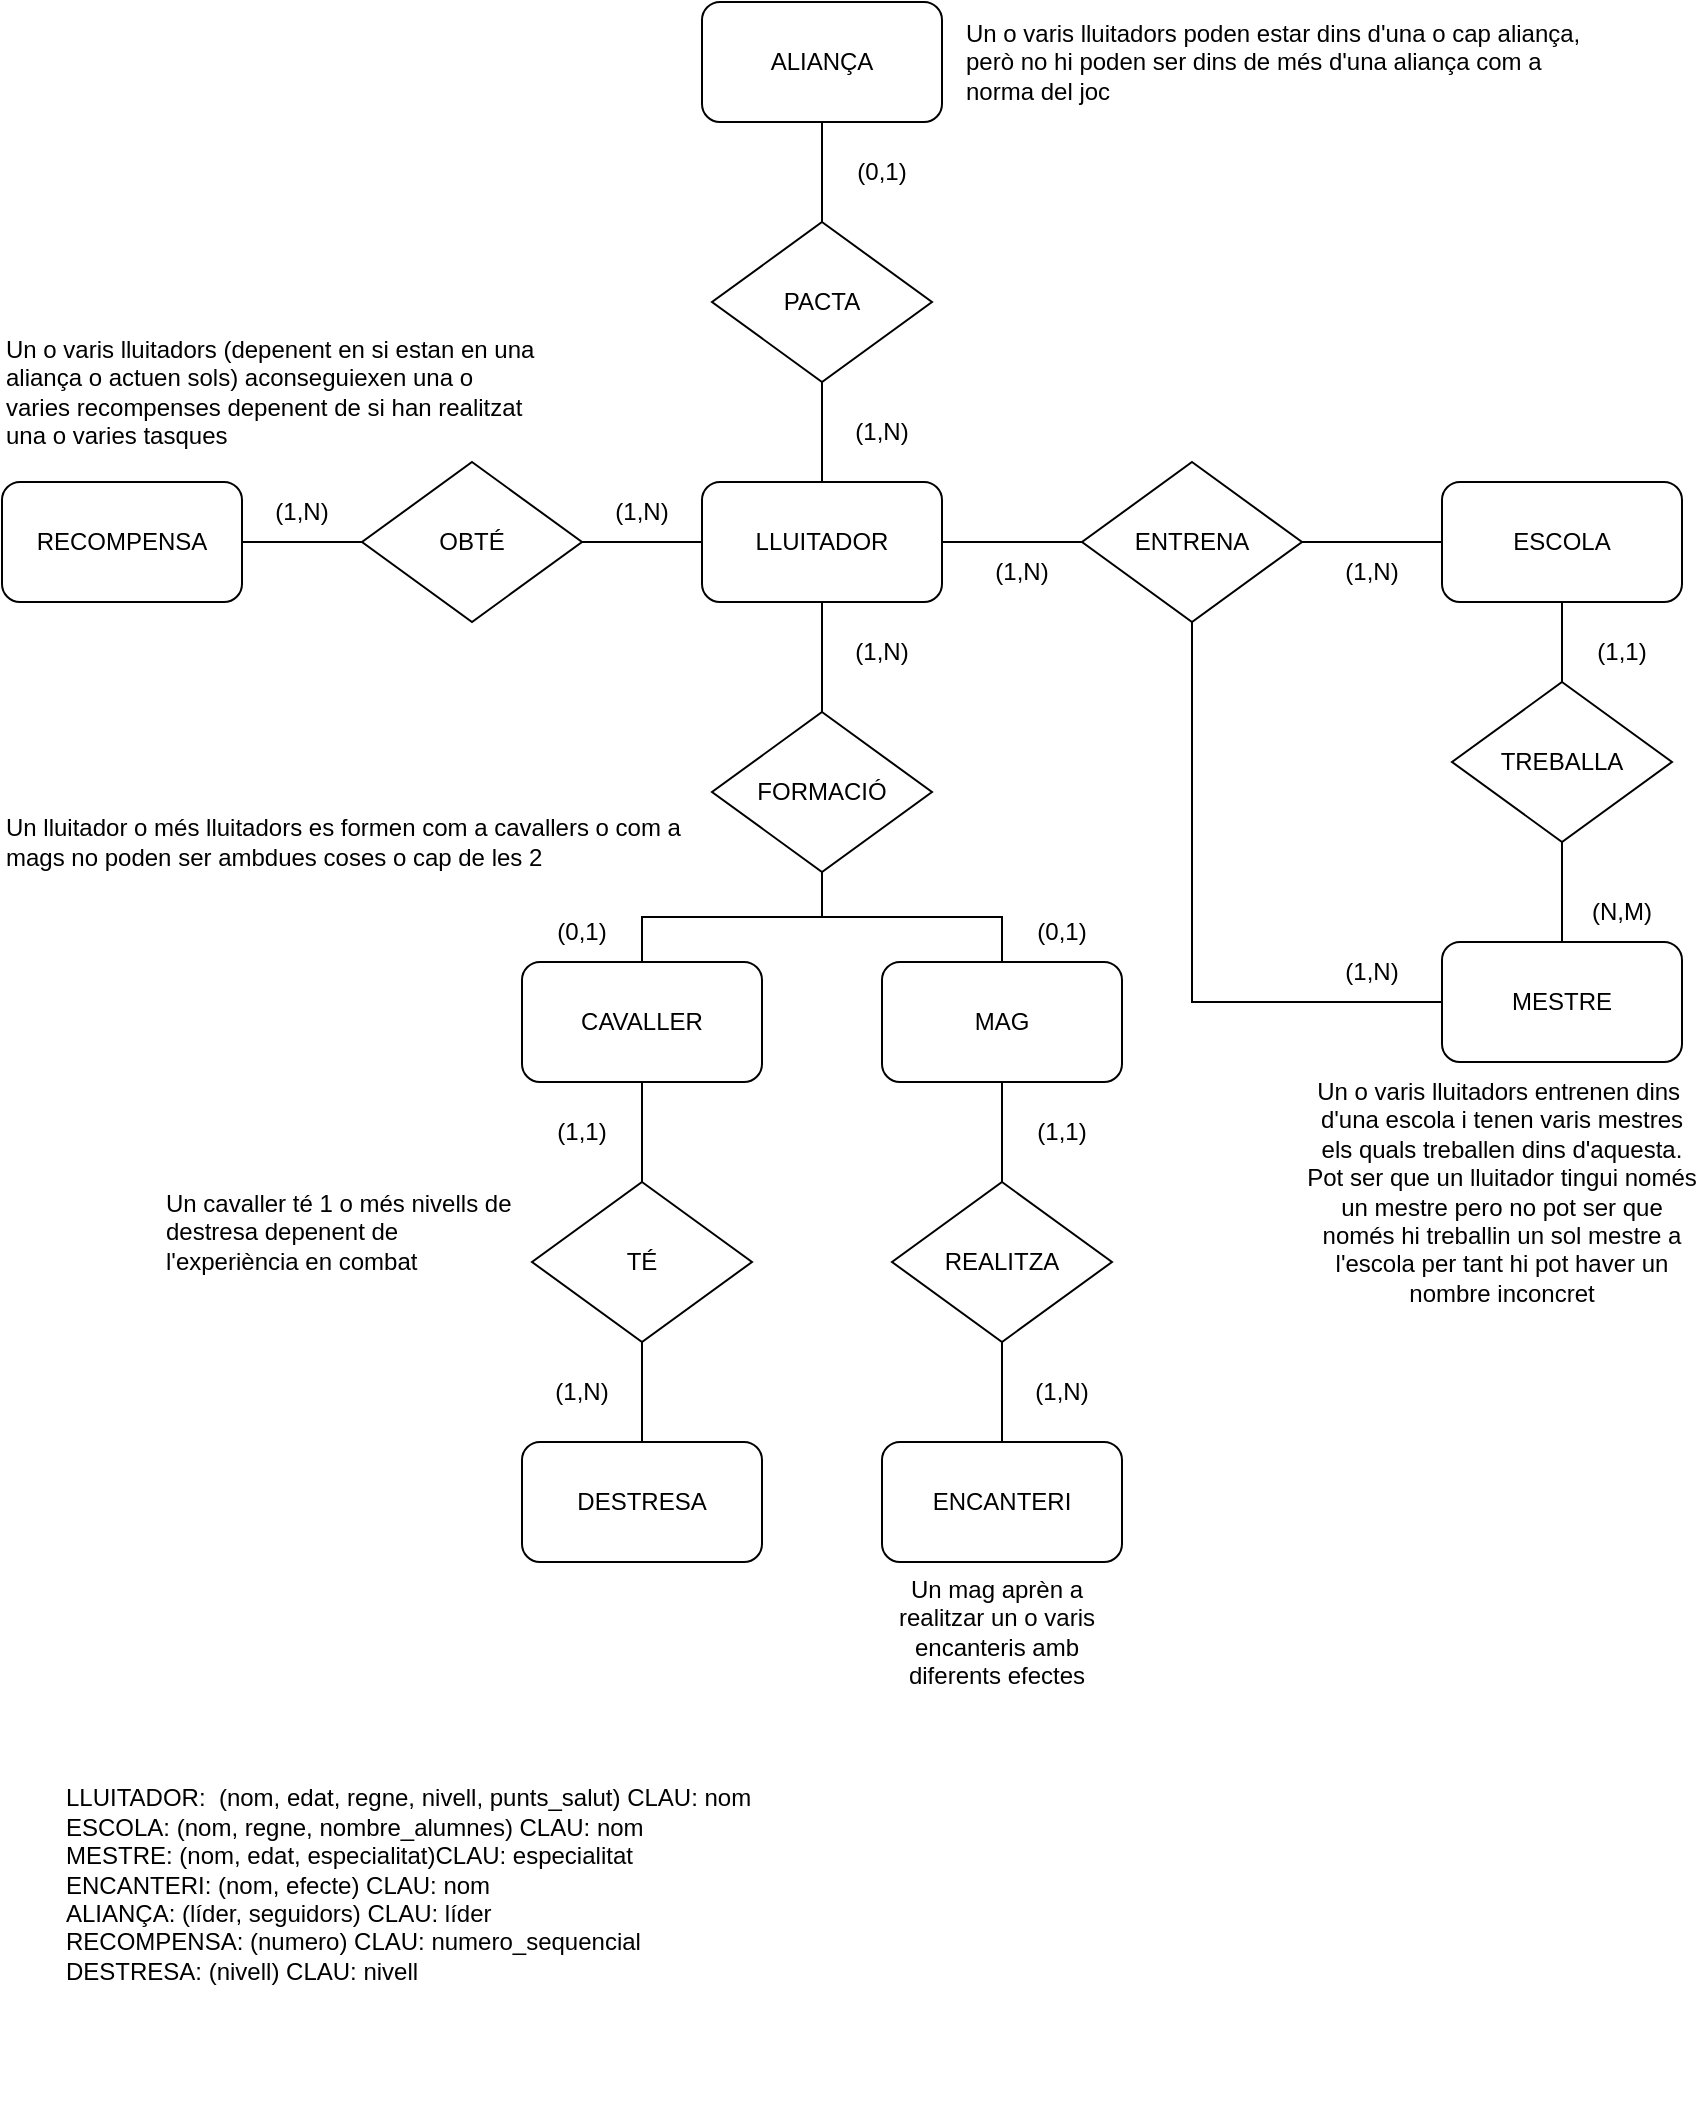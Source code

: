 <mxfile version="15.4.0" type="device"><diagram id="R2lEEEUBdFMjLlhIrx00" name="Page-1"><mxGraphModel dx="1022" dy="537" grid="1" gridSize="10" guides="1" tooltips="1" connect="1" arrows="1" fold="1" page="1" pageScale="1" pageWidth="850" pageHeight="1100" math="0" shadow="0" extFonts="Permanent Marker^https://fonts.googleapis.com/css?family=Permanent+Marker"><root><mxCell id="0"/><mxCell id="1" parent="0"/><mxCell id="PRUuT6cnqHs2z-2XOzg8-1" value="LLUITADOR" style="rounded=1;whiteSpace=wrap;html=1;" vertex="1" parent="1"><mxGeometry x="350" y="260" width="120" height="60" as="geometry"/></mxCell><mxCell id="PRUuT6cnqHs2z-2XOzg8-2" value="ENTRENA" style="rhombus;whiteSpace=wrap;html=1;" vertex="1" parent="1"><mxGeometry x="540" y="250" width="110" height="80" as="geometry"/></mxCell><mxCell id="PRUuT6cnqHs2z-2XOzg8-3" value="ESCOLA" style="rounded=1;whiteSpace=wrap;html=1;" vertex="1" parent="1"><mxGeometry x="720" y="260" width="120" height="60" as="geometry"/></mxCell><mxCell id="PRUuT6cnqHs2z-2XOzg8-4" value="" style="endArrow=none;html=1;rounded=0;edgeStyle=orthogonalEdgeStyle;exitX=1;exitY=0.5;exitDx=0;exitDy=0;entryX=0;entryY=0.5;entryDx=0;entryDy=0;" edge="1" parent="1" source="PRUuT6cnqHs2z-2XOzg8-1" target="PRUuT6cnqHs2z-2XOzg8-2"><mxGeometry relative="1" as="geometry"><mxPoint x="640" y="330" as="sourcePoint"/><mxPoint x="520" y="290" as="targetPoint"/></mxGeometry></mxCell><mxCell id="PRUuT6cnqHs2z-2XOzg8-5" value="" style="endArrow=none;html=1;rounded=0;edgeStyle=orthogonalEdgeStyle;exitX=1;exitY=0.5;exitDx=0;exitDy=0;entryX=0;entryY=0.5;entryDx=0;entryDy=0;" edge="1" parent="1" source="PRUuT6cnqHs2z-2XOzg8-2" target="PRUuT6cnqHs2z-2XOzg8-3"><mxGeometry relative="1" as="geometry"><mxPoint x="640" y="330" as="sourcePoint"/><mxPoint x="800" y="330" as="targetPoint"/></mxGeometry></mxCell><mxCell id="PRUuT6cnqHs2z-2XOzg8-6" value="LLUITADOR:&amp;nbsp; (nom, edat, regne, nivell, punts_salut) CLAU: nom&lt;br&gt;ESCOLA: (nom, regne, nombre_alumnes) CLAU: nom&lt;br&gt;MESTRE: (nom, edat, especialitat)CLAU: especialitat&lt;br&gt;ENCANTERI: (nom, efecte) CLAU: nom&lt;br&gt;ALIANÇA: (líder, seguidors) CLAU: líder&lt;br&gt;RECOMPENSA: (numero) CLAU: numero_sequencial&lt;br&gt;DESTRESA: (nivell) CLAU: nivell&lt;br&gt;&lt;br&gt;&lt;br&gt;&lt;br&gt;&amp;nbsp;" style="text;html=1;strokeColor=none;fillColor=none;align=left;verticalAlign=middle;whiteSpace=wrap;rounded=0;" vertex="1" parent="1"><mxGeometry x="30" y="900" width="370" height="180" as="geometry"/></mxCell><mxCell id="PRUuT6cnqHs2z-2XOzg8-7" value="MESTRE" style="rounded=1;whiteSpace=wrap;html=1;" vertex="1" parent="1"><mxGeometry x="720" y="490" width="120" height="60" as="geometry"/></mxCell><mxCell id="PRUuT6cnqHs2z-2XOzg8-9" value="" style="endArrow=none;html=1;rounded=0;edgeStyle=orthogonalEdgeStyle;exitX=0.5;exitY=1;exitDx=0;exitDy=0;entryX=0;entryY=0.5;entryDx=0;entryDy=0;" edge="1" parent="1" source="PRUuT6cnqHs2z-2XOzg8-2" target="PRUuT6cnqHs2z-2XOzg8-7"><mxGeometry relative="1" as="geometry"><mxPoint x="700" y="300" as="sourcePoint"/><mxPoint x="860" y="300" as="targetPoint"/></mxGeometry></mxCell><mxCell id="PRUuT6cnqHs2z-2XOzg8-10" value="(1,N)" style="text;html=1;strokeColor=none;fillColor=none;align=center;verticalAlign=middle;whiteSpace=wrap;rounded=0;" vertex="1" parent="1"><mxGeometry x="480" y="290" width="60" height="30" as="geometry"/></mxCell><mxCell id="PRUuT6cnqHs2z-2XOzg8-11" value="(1,N)" style="text;html=1;strokeColor=none;fillColor=none;align=center;verticalAlign=middle;whiteSpace=wrap;rounded=0;" vertex="1" parent="1"><mxGeometry x="655" y="290" width="60" height="30" as="geometry"/></mxCell><mxCell id="PRUuT6cnqHs2z-2XOzg8-12" value="(1,N)" style="text;html=1;strokeColor=none;fillColor=none;align=center;verticalAlign=middle;whiteSpace=wrap;rounded=0;" vertex="1" parent="1"><mxGeometry x="655" y="490" width="60" height="30" as="geometry"/></mxCell><mxCell id="PRUuT6cnqHs2z-2XOzg8-13" value="FORMACIÓ" style="rhombus;whiteSpace=wrap;html=1;" vertex="1" parent="1"><mxGeometry x="355" y="375" width="110" height="80" as="geometry"/></mxCell><mxCell id="PRUuT6cnqHs2z-2XOzg8-14" value="CAVALLER" style="rounded=1;whiteSpace=wrap;html=1;" vertex="1" parent="1"><mxGeometry x="260" y="500" width="120" height="60" as="geometry"/></mxCell><mxCell id="PRUuT6cnqHs2z-2XOzg8-15" value="MAG" style="rounded=1;whiteSpace=wrap;html=1;" vertex="1" parent="1"><mxGeometry x="440" y="500" width="120" height="60" as="geometry"/></mxCell><mxCell id="PRUuT6cnqHs2z-2XOzg8-16" value="" style="endArrow=none;html=1;rounded=0;edgeStyle=orthogonalEdgeStyle;exitX=0.5;exitY=1;exitDx=0;exitDy=0;entryX=0.5;entryY=0;entryDx=0;entryDy=0;" edge="1" parent="1" source="PRUuT6cnqHs2z-2XOzg8-1" target="PRUuT6cnqHs2z-2XOzg8-13"><mxGeometry relative="1" as="geometry"><mxPoint x="600" y="500" as="sourcePoint"/><mxPoint x="760" y="500" as="targetPoint"/></mxGeometry></mxCell><mxCell id="PRUuT6cnqHs2z-2XOzg8-17" value="" style="endArrow=none;html=1;rounded=0;edgeStyle=orthogonalEdgeStyle;exitX=0.5;exitY=0;exitDx=0;exitDy=0;entryX=0.5;entryY=1;entryDx=0;entryDy=0;" edge="1" parent="1" source="PRUuT6cnqHs2z-2XOzg8-14" target="PRUuT6cnqHs2z-2XOzg8-13"><mxGeometry relative="1" as="geometry"><mxPoint x="600" y="500" as="sourcePoint"/><mxPoint x="760" y="500" as="targetPoint"/></mxGeometry></mxCell><mxCell id="PRUuT6cnqHs2z-2XOzg8-18" value="" style="endArrow=none;html=1;rounded=0;edgeStyle=orthogonalEdgeStyle;exitX=0.5;exitY=1;exitDx=0;exitDy=0;entryX=0.5;entryY=0;entryDx=0;entryDy=0;" edge="1" parent="1" source="PRUuT6cnqHs2z-2XOzg8-13" target="PRUuT6cnqHs2z-2XOzg8-15"><mxGeometry relative="1" as="geometry"><mxPoint x="600" y="500" as="sourcePoint"/><mxPoint x="760" y="500" as="targetPoint"/></mxGeometry></mxCell><mxCell id="PRUuT6cnqHs2z-2XOzg8-19" value="(1,N)" style="text;html=1;strokeColor=none;fillColor=none;align=center;verticalAlign=middle;whiteSpace=wrap;rounded=0;" vertex="1" parent="1"><mxGeometry x="410" y="330" width="60" height="30" as="geometry"/></mxCell><mxCell id="PRUuT6cnqHs2z-2XOzg8-20" value="(0,1)" style="text;html=1;strokeColor=none;fillColor=none;align=center;verticalAlign=middle;whiteSpace=wrap;rounded=0;" vertex="1" parent="1"><mxGeometry x="260" y="470" width="60" height="30" as="geometry"/></mxCell><mxCell id="PRUuT6cnqHs2z-2XOzg8-21" value="(0,1)" style="text;html=1;strokeColor=none;fillColor=none;align=center;verticalAlign=middle;whiteSpace=wrap;rounded=0;" vertex="1" parent="1"><mxGeometry x="500" y="470" width="60" height="30" as="geometry"/></mxCell><mxCell id="PRUuT6cnqHs2z-2XOzg8-22" value="ENCANTERI" style="rounded=1;whiteSpace=wrap;html=1;" vertex="1" parent="1"><mxGeometry x="440" y="740" width="120" height="60" as="geometry"/></mxCell><mxCell id="PRUuT6cnqHs2z-2XOzg8-24" value="REALITZA" style="rhombus;whiteSpace=wrap;html=1;" vertex="1" parent="1"><mxGeometry x="445" y="610" width="110" height="80" as="geometry"/></mxCell><mxCell id="PRUuT6cnqHs2z-2XOzg8-25" value="" style="endArrow=none;html=1;rounded=0;edgeStyle=orthogonalEdgeStyle;exitX=0.5;exitY=1;exitDx=0;exitDy=0;entryX=0.5;entryY=0;entryDx=0;entryDy=0;" edge="1" parent="1" source="PRUuT6cnqHs2z-2XOzg8-15" target="PRUuT6cnqHs2z-2XOzg8-24"><mxGeometry relative="1" as="geometry"><mxPoint x="620" y="730" as="sourcePoint"/><mxPoint x="780" y="730" as="targetPoint"/></mxGeometry></mxCell><mxCell id="PRUuT6cnqHs2z-2XOzg8-26" value="" style="endArrow=none;html=1;rounded=0;edgeStyle=orthogonalEdgeStyle;exitX=0.5;exitY=1;exitDx=0;exitDy=0;entryX=0.5;entryY=0;entryDx=0;entryDy=0;" edge="1" parent="1" source="PRUuT6cnqHs2z-2XOzg8-24" target="PRUuT6cnqHs2z-2XOzg8-22"><mxGeometry relative="1" as="geometry"><mxPoint x="620" y="730" as="sourcePoint"/><mxPoint x="780" y="730" as="targetPoint"/></mxGeometry></mxCell><mxCell id="PRUuT6cnqHs2z-2XOzg8-27" value="PACTA" style="rhombus;whiteSpace=wrap;html=1;" vertex="1" parent="1"><mxGeometry x="355" y="130" width="110" height="80" as="geometry"/></mxCell><mxCell id="PRUuT6cnqHs2z-2XOzg8-28" value="ALIANÇA" style="rounded=1;whiteSpace=wrap;html=1;" vertex="1" parent="1"><mxGeometry x="350" y="20" width="120" height="60" as="geometry"/></mxCell><mxCell id="PRUuT6cnqHs2z-2XOzg8-29" value="" style="endArrow=none;html=1;rounded=0;edgeStyle=orthogonalEdgeStyle;exitX=0.5;exitY=1;exitDx=0;exitDy=0;entryX=0.5;entryY=0;entryDx=0;entryDy=0;" edge="1" parent="1" source="PRUuT6cnqHs2z-2XOzg8-28" target="PRUuT6cnqHs2z-2XOzg8-27"><mxGeometry relative="1" as="geometry"><mxPoint x="530" y="250" as="sourcePoint"/><mxPoint x="410" y="140" as="targetPoint"/></mxGeometry></mxCell><mxCell id="PRUuT6cnqHs2z-2XOzg8-30" value="" style="endArrow=none;html=1;rounded=0;edgeStyle=orthogonalEdgeStyle;exitX=0.5;exitY=1;exitDx=0;exitDy=0;entryX=0.5;entryY=0;entryDx=0;entryDy=0;" edge="1" parent="1" source="PRUuT6cnqHs2z-2XOzg8-27" target="PRUuT6cnqHs2z-2XOzg8-1"><mxGeometry relative="1" as="geometry"><mxPoint x="530" y="250" as="sourcePoint"/><mxPoint x="690" y="250" as="targetPoint"/></mxGeometry></mxCell><mxCell id="PRUuT6cnqHs2z-2XOzg8-31" value="OBTÉ" style="rhombus;whiteSpace=wrap;html=1;" vertex="1" parent="1"><mxGeometry x="180" y="250" width="110" height="80" as="geometry"/></mxCell><mxCell id="PRUuT6cnqHs2z-2XOzg8-32" value="RECOMPENSA" style="rounded=1;whiteSpace=wrap;html=1;" vertex="1" parent="1"><mxGeometry y="260" width="120" height="60" as="geometry"/></mxCell><mxCell id="PRUuT6cnqHs2z-2XOzg8-33" value="" style="endArrow=none;html=1;rounded=0;edgeStyle=orthogonalEdgeStyle;exitX=1;exitY=0.5;exitDx=0;exitDy=0;entryX=0;entryY=0.5;entryDx=0;entryDy=0;" edge="1" parent="1" source="PRUuT6cnqHs2z-2XOzg8-32" target="PRUuT6cnqHs2z-2XOzg8-31"><mxGeometry relative="1" as="geometry"><mxPoint x="390" y="260" as="sourcePoint"/><mxPoint x="550" y="260" as="targetPoint"/></mxGeometry></mxCell><mxCell id="PRUuT6cnqHs2z-2XOzg8-34" value="" style="endArrow=none;html=1;rounded=0;edgeStyle=orthogonalEdgeStyle;exitX=1;exitY=0.5;exitDx=0;exitDy=0;entryX=0;entryY=0.5;entryDx=0;entryDy=0;" edge="1" parent="1" source="PRUuT6cnqHs2z-2XOzg8-31" target="PRUuT6cnqHs2z-2XOzg8-1"><mxGeometry relative="1" as="geometry"><mxPoint x="390" y="260" as="sourcePoint"/><mxPoint x="550" y="260" as="targetPoint"/></mxGeometry></mxCell><mxCell id="PRUuT6cnqHs2z-2XOzg8-35" value="(1,1)" style="text;html=1;strokeColor=none;fillColor=none;align=center;verticalAlign=middle;whiteSpace=wrap;rounded=0;" vertex="1" parent="1"><mxGeometry x="500" y="570" width="60" height="30" as="geometry"/></mxCell><mxCell id="PRUuT6cnqHs2z-2XOzg8-36" value="(1,N)" style="text;html=1;strokeColor=none;fillColor=none;align=center;verticalAlign=middle;whiteSpace=wrap;rounded=0;" vertex="1" parent="1"><mxGeometry x="500" y="700" width="60" height="30" as="geometry"/></mxCell><mxCell id="PRUuT6cnqHs2z-2XOzg8-37" value="(1,N)" style="text;html=1;strokeColor=none;fillColor=none;align=center;verticalAlign=middle;whiteSpace=wrap;rounded=0;" vertex="1" parent="1"><mxGeometry x="120" y="260" width="60" height="30" as="geometry"/></mxCell><mxCell id="PRUuT6cnqHs2z-2XOzg8-38" value="(1,N)" style="text;html=1;strokeColor=none;fillColor=none;align=center;verticalAlign=middle;whiteSpace=wrap;rounded=0;" vertex="1" parent="1"><mxGeometry x="290" y="260" width="60" height="30" as="geometry"/></mxCell><mxCell id="PRUuT6cnqHs2z-2XOzg8-39" value="(0,1)" style="text;html=1;strokeColor=none;fillColor=none;align=center;verticalAlign=middle;whiteSpace=wrap;rounded=0;" vertex="1" parent="1"><mxGeometry x="410" y="90" width="60" height="30" as="geometry"/></mxCell><mxCell id="PRUuT6cnqHs2z-2XOzg8-40" value="(1,N)" style="text;html=1;strokeColor=none;fillColor=none;align=center;verticalAlign=middle;whiteSpace=wrap;rounded=0;" vertex="1" parent="1"><mxGeometry x="410" y="220" width="60" height="30" as="geometry"/></mxCell><mxCell id="PRUuT6cnqHs2z-2XOzg8-41" value="TREBALLA" style="rhombus;whiteSpace=wrap;html=1;" vertex="1" parent="1"><mxGeometry x="725" y="360" width="110" height="80" as="geometry"/></mxCell><mxCell id="PRUuT6cnqHs2z-2XOzg8-42" value="" style="endArrow=none;html=1;rounded=0;edgeStyle=orthogonalEdgeStyle;entryX=0.5;entryY=1;entryDx=0;entryDy=0;exitX=0.5;exitY=0;exitDx=0;exitDy=0;" edge="1" parent="1" source="PRUuT6cnqHs2z-2XOzg8-41" target="PRUuT6cnqHs2z-2XOzg8-3"><mxGeometry relative="1" as="geometry"><mxPoint x="350" y="450" as="sourcePoint"/><mxPoint x="510" y="450" as="targetPoint"/></mxGeometry></mxCell><mxCell id="PRUuT6cnqHs2z-2XOzg8-43" value="" style="endArrow=none;html=1;rounded=0;edgeStyle=orthogonalEdgeStyle;entryX=0.5;entryY=1;entryDx=0;entryDy=0;exitX=0.5;exitY=0;exitDx=0;exitDy=0;" edge="1" parent="1" source="PRUuT6cnqHs2z-2XOzg8-7" target="PRUuT6cnqHs2z-2XOzg8-41"><mxGeometry relative="1" as="geometry"><mxPoint x="350" y="450" as="sourcePoint"/><mxPoint x="510" y="450" as="targetPoint"/></mxGeometry></mxCell><mxCell id="PRUuT6cnqHs2z-2XOzg8-44" value="(1,1)" style="text;html=1;strokeColor=none;fillColor=none;align=center;verticalAlign=middle;whiteSpace=wrap;rounded=0;" vertex="1" parent="1"><mxGeometry x="780" y="330" width="60" height="30" as="geometry"/></mxCell><mxCell id="PRUuT6cnqHs2z-2XOzg8-45" value="(N,M)" style="text;html=1;strokeColor=none;fillColor=none;align=center;verticalAlign=middle;whiteSpace=wrap;rounded=0;" vertex="1" parent="1"><mxGeometry x="780" y="460" width="60" height="30" as="geometry"/></mxCell><mxCell id="PRUuT6cnqHs2z-2XOzg8-52" value="Un o varis lluitadors (depenent en si estan en una aliança o actuen sols) aconseguiexen una o varies recompenses depenent de si han realitzat una o varies tasques" style="text;html=1;strokeColor=none;fillColor=none;align=left;verticalAlign=middle;whiteSpace=wrap;rounded=0;" vertex="1" parent="1"><mxGeometry y="200" width="270" height="30" as="geometry"/></mxCell><mxCell id="PRUuT6cnqHs2z-2XOzg8-53" value="Un o varis lluitadors poden estar dins d'una o cap aliança, però no hi poden ser dins de més d'una aliança com a norma del joc" style="text;html=1;strokeColor=none;fillColor=none;align=left;verticalAlign=middle;whiteSpace=wrap;rounded=0;" vertex="1" parent="1"><mxGeometry x="480" y="35" width="320" height="30" as="geometry"/></mxCell><mxCell id="PRUuT6cnqHs2z-2XOzg8-54" value="Un lluitador o més lluitadors es formen com a cavallers o com a mags no poden ser ambdues coses o cap de les 2" style="text;html=1;strokeColor=none;fillColor=none;align=left;verticalAlign=middle;whiteSpace=wrap;rounded=0;" vertex="1" parent="1"><mxGeometry y="425" width="370" height="30" as="geometry"/></mxCell><mxCell id="PRUuT6cnqHs2z-2XOzg8-55" value="Un cavaller té 1 o més nivells de destresa depenent de l'experiència en combat" style="text;html=1;strokeColor=none;fillColor=none;align=left;verticalAlign=middle;whiteSpace=wrap;rounded=0;" vertex="1" parent="1"><mxGeometry x="80" y="620" width="180" height="30" as="geometry"/></mxCell><mxCell id="PRUuT6cnqHs2z-2XOzg8-57" value="TÉ" style="rhombus;whiteSpace=wrap;html=1;" vertex="1" parent="1"><mxGeometry x="265" y="610" width="110" height="80" as="geometry"/></mxCell><mxCell id="PRUuT6cnqHs2z-2XOzg8-58" value="" style="endArrow=none;html=1;rounded=0;edgeStyle=orthogonalEdgeStyle;entryX=0.5;entryY=0;entryDx=0;entryDy=0;exitX=0.5;exitY=1;exitDx=0;exitDy=0;" edge="1" parent="1" source="PRUuT6cnqHs2z-2XOzg8-14" target="PRUuT6cnqHs2z-2XOzg8-57"><mxGeometry relative="1" as="geometry"><mxPoint x="390" y="570" as="sourcePoint"/><mxPoint x="550" y="570" as="targetPoint"/></mxGeometry></mxCell><mxCell id="PRUuT6cnqHs2z-2XOzg8-59" value="DESTRESA" style="rounded=1;whiteSpace=wrap;html=1;" vertex="1" parent="1"><mxGeometry x="260" y="740" width="120" height="60" as="geometry"/></mxCell><mxCell id="PRUuT6cnqHs2z-2XOzg8-60" value="" style="endArrow=none;html=1;rounded=0;edgeStyle=orthogonalEdgeStyle;exitX=0.5;exitY=0;exitDx=0;exitDy=0;entryX=0.5;entryY=1;entryDx=0;entryDy=0;" edge="1" parent="1" source="PRUuT6cnqHs2z-2XOzg8-59" target="PRUuT6cnqHs2z-2XOzg8-57"><mxGeometry relative="1" as="geometry"><mxPoint x="390" y="570" as="sourcePoint"/><mxPoint x="550" y="570" as="targetPoint"/></mxGeometry></mxCell><mxCell id="PRUuT6cnqHs2z-2XOzg8-61" value="(1,1)" style="text;html=1;strokeColor=none;fillColor=none;align=center;verticalAlign=middle;whiteSpace=wrap;rounded=0;" vertex="1" parent="1"><mxGeometry x="260" y="570" width="60" height="30" as="geometry"/></mxCell><mxCell id="PRUuT6cnqHs2z-2XOzg8-62" value="(1,N)" style="text;html=1;strokeColor=none;fillColor=none;align=center;verticalAlign=middle;whiteSpace=wrap;rounded=0;" vertex="1" parent="1"><mxGeometry x="260" y="700" width="60" height="30" as="geometry"/></mxCell><mxCell id="PRUuT6cnqHs2z-2XOzg8-63" value="Un mag aprèn a realitzar un o varis encanteris amb diferents efectes" style="text;html=1;strokeColor=none;fillColor=none;align=center;verticalAlign=middle;whiteSpace=wrap;rounded=0;" vertex="1" parent="1"><mxGeometry x="440" y="820" width="115" height="30" as="geometry"/></mxCell><mxCell id="PRUuT6cnqHs2z-2XOzg8-64" value="Un o varis lluitadors entrenen dins&amp;nbsp; d'una escola i tenen varis mestres els quals treballen dins d'aquesta.&lt;br&gt;Pot ser que un lluitador tingui només un mestre pero no pot ser que només hi treballin un sol mestre a l'escola per tant hi pot haver un nombre inconcret" style="text;html=1;strokeColor=none;fillColor=none;align=center;verticalAlign=middle;whiteSpace=wrap;rounded=0;" vertex="1" parent="1"><mxGeometry x="650" y="600" width="200" height="30" as="geometry"/></mxCell></root></mxGraphModel></diagram></mxfile>